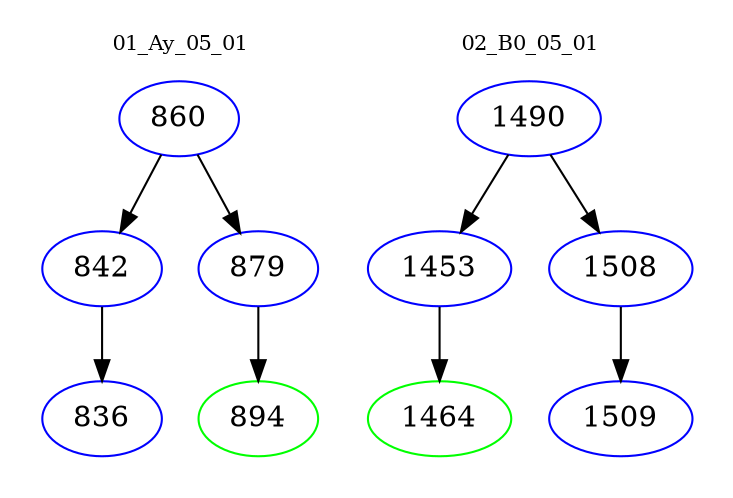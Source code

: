 digraph{
subgraph cluster_0 {
color = white
label = "01_Ay_05_01";
fontsize=10;
T0_860 [label="860", color="blue"]
T0_860 -> T0_842 [color="black"]
T0_842 [label="842", color="blue"]
T0_842 -> T0_836 [color="black"]
T0_836 [label="836", color="blue"]
T0_860 -> T0_879 [color="black"]
T0_879 [label="879", color="blue"]
T0_879 -> T0_894 [color="black"]
T0_894 [label="894", color="green"]
}
subgraph cluster_1 {
color = white
label = "02_B0_05_01";
fontsize=10;
T1_1490 [label="1490", color="blue"]
T1_1490 -> T1_1453 [color="black"]
T1_1453 [label="1453", color="blue"]
T1_1453 -> T1_1464 [color="black"]
T1_1464 [label="1464", color="green"]
T1_1490 -> T1_1508 [color="black"]
T1_1508 [label="1508", color="blue"]
T1_1508 -> T1_1509 [color="black"]
T1_1509 [label="1509", color="blue"]
}
}
